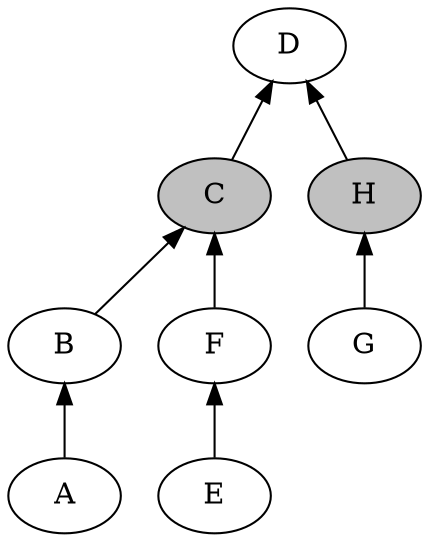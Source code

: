 digraph {
    rankdir=BT
    "A" -> "B"
    "B" -> "C"
    "C" -> "D"
    "E" -> "F"
    "F" -> "C"
    "G" -> "H"
    "H" -> "D"
    "C" [style=filled, fillcolor=gray]
    "H" [style=filled, fillcolor=gray]
}
